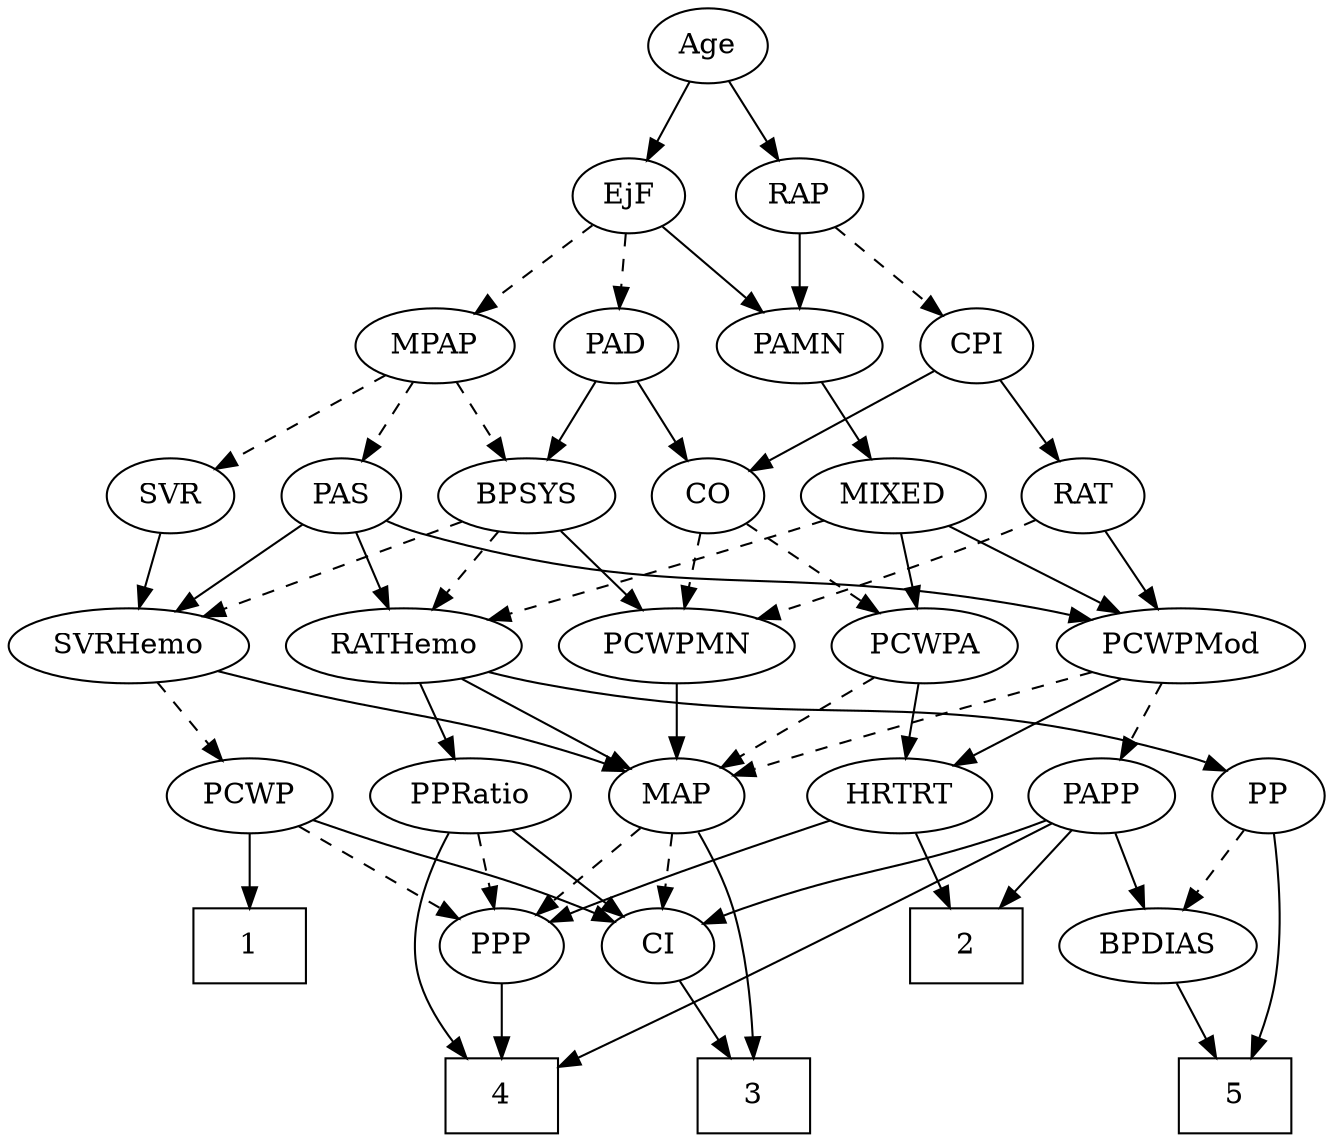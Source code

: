strict digraph {
	graph [bb="0,0,557.64,540"];
	node [label="\N"];
	1	[height=0.5,
		pos="49.046,90",
		shape=box,
		width=0.75];
	2	[height=0.5,
		pos="379.05,90",
		shape=box,
		width=0.75];
	3	[height=0.5,
		pos="277.05,18",
		shape=box,
		width=0.75];
	4	[height=0.5,
		pos="159.05,18",
		shape=box,
		width=0.75];
	5	[height=0.5,
		pos="501.05,18",
		shape=box,
		width=0.75];
	Age	[height=0.5,
		pos="252.05,522",
		width=0.75];
	EjF	[height=0.5,
		pos="216.05,450",
		width=0.75];
	Age -> EjF	[pos="e,224.35,467.15 243.7,504.76 239.33,496.28 233.9,485.71 229,476.2",
		style=solid];
	RAP	[height=0.5,
		pos="294.05,450",
		width=0.77632];
	Age -> RAP	[pos="e,284.26,467.31 261.58,505.12 266.71,496.56 273.17,485.8 278.97,476.13",
		style=solid];
	MPAP	[height=0.5,
		pos="122.05,378",
		width=0.97491];
	EjF -> MPAP	[pos="e,141.26,393.31 198.36,435.83 184.63,425.61 165.34,411.24 149.59,399.51",
		style=dashed];
	PAD	[height=0.5,
		pos="211.05,378",
		width=0.79437];
	EjF -> PAD	[pos="e,212.27,396.1 214.81,431.7 214.26,423.98 213.6,414.71 212.98,406.11",
		style=dashed];
	PAMN	[height=0.5,
		pos="294.05,378",
		width=1.011];
	EjF -> PAMN	[pos="e,277.32,394.01 231.46,435.17 242.31,425.43 257.07,412.19 269.53,401.01",
		style=solid];
	RAP -> PAMN	[pos="e,294.05,396.1 294.05,431.7 294.05,423.98 294.05,414.71 294.05,406.11",
		style=solid];
	CPI	[height=0.5,
		pos="380.05,378",
		width=0.75];
	RAP -> CPI	[pos="e,363.51,392.46 310.63,435.5 323.36,425.14 341.13,410.67 355.51,398.97",
		style=dashed];
	MIXED	[height=0.5,
		pos="294.05,306",
		width=1.1193];
	RATHemo	[height=0.5,
		pos="167.05,234",
		width=1.3721];
	MIXED -> RATHemo	[pos="e,193.21,249.42 269.56,291.5 250.39,280.94 223.46,266.1 202.02,254.28",
		style=dashed];
	PCWPMod	[height=0.5,
		pos="286.05,234",
		width=1.4443];
	MIXED -> PCWPMod	[pos="e,288,252.1 292.07,287.7 291.19,279.98 290.13,270.71 289.14,262.11",
		style=solid];
	PCWPA	[height=0.5,
		pos="516.05,234",
		width=1.1555];
	MIXED -> PCWPA	[pos="e,484.27,245.77 324.92,294.29 331.24,292.16 337.84,289.98 344.05,288 397.5,270.97 411.54,268.87 465.05,252 468.16,251.02 471.38,\
249.99 474.61,248.94",
		style=solid];
	BPSYS	[height=0.5,
		pos="198.05,306",
		width=1.0471];
	MPAP -> BPSYS	[pos="e,181.32,322.4 138.54,361.81 148.82,352.34 162.25,339.97 173.74,329.39",
		style=dashed];
	PAS	[height=0.5,
		pos="115.05,306",
		width=0.75];
	MPAP -> PAS	[pos="e,116.76,324.1 120.32,359.7 119.54,351.98 118.62,342.71 117.76,334.11",
		style=dashed];
	SVR	[height=0.5,
		pos="42.046,306",
		width=0.77632];
	MPAP -> SVR	[pos="e,57.899,320.87 105.08,362.15 93.642,352.15 78.392,338.8 65.758,327.75",
		style=dashed];
	BPSYS -> RATHemo	[pos="e,174.7,252.28 190.54,288.05 187.01,280.09 182.73,270.41 178.79,261.51",
		style=dashed];
	PCWPMN	[height=0.5,
		pos="406.05,234",
		width=1.3902];
	BPSYS -> PCWPMN	[pos="e,369.82,246.59 227.08,294.35 233.01,292.21 239.22,290.01 245.05,288 283.74,274.64 327.92,260.15 360.2,249.7",
		style=solid];
	SVRHemo	[height=0.5,
		pos="50.046,234",
		width=1.3902];
	BPSYS -> SVRHemo	[pos="e,79.076,248.73 172.27,292.81 149.11,281.85 114.78,265.62 88.401,253.14",
		style=dashed];
	PAD -> BPSYS	[pos="e,201.25,324.28 207.9,360.05 206.47,352.35 204.74,343.03 203.13,334.36",
		style=solid];
	CO	[height=0.5,
		pos="452.05,306",
		width=0.75];
	PAD -> CO	[pos="e,431.44,317.72 232.84,366.32 238.07,364.02 243.69,361.75 249.05,360 321.2,336.37 344.14,348.37 416.05,324 417.96,323.35 419.91,\
322.63 421.85,321.86",
		style=solid];
	CO -> PCWPA	[pos="e,501.15,251.29 465.62,290.15 473.92,281.07 484.74,269.24 494.22,258.87",
		style=dashed];
	CO -> PCWPMN	[pos="e,417.08,251.8 441.61,289.12 436.01,280.59 428.97,269.89 422.64,260.25",
		style=dashed];
	PAS -> RATHemo	[pos="e,154.81,251.47 126.59,289.46 133.07,280.74 141.3,269.65 148.65,259.76",
		style=solid];
	PAS -> PCWPMod	[pos="e,251.95,247.66 136.26,294.69 141.09,292.43 146.22,290.08 151.05,288 181.31,274.93 215.93,261.37 242.53,251.23",
		style=solid];
	PAS -> SVRHemo	[pos="e,65.172,251.29 101.26,290.15 92.827,281.07 81.843,269.24 72.21,258.87",
		style=solid];
	PAMN -> MIXED	[pos="e,294.05,324.1 294.05,359.7 294.05,351.98 294.05,342.71 294.05,334.11",
		style=solid];
	MAP	[height=0.5,
		pos="231.05,162",
		width=0.84854];
	RATHemo -> MAP	[pos="e,217.16,178.19 181.89,216.76 190.36,207.5 201.12,195.73 210.4,185.58",
		style=solid];
	PP	[height=0.5,
		pos="485.05,162",
		width=0.75];
	RATHemo -> PP	[pos="e,464.5,173.91 203.37,221.59 210.51,219.57 217.98,217.6 225.05,216 323.4,193.78 352.72,209.82 449.05,180 450.98,179.4 452.94,178.72 \
454.89,177.98",
		style=solid];
	PPRatio	[height=0.5,
		pos="143.05,162",
		width=1.1013];
	RATHemo -> PPRatio	[pos="e,148.97,180.28 161.24,216.05 158.53,208.18 155.26,198.62 152.23,189.79",
		style=solid];
	CPI -> CO	[pos="e,437.25,321.38 394.62,362.83 404.8,352.94 418.57,339.55 430.08,328.36",
		style=solid];
	RAT	[height=0.5,
		pos="380.05,306",
		width=0.75827];
	CPI -> RAT	[pos="e,380.05,324.1 380.05,359.7 380.05,351.98 380.05,342.71 380.05,334.11",
		style=solid];
	RAT -> PCWPMod	[pos="e,306.93,250.55 362.36,291.83 349.08,281.94 330.6,268.18 315.15,256.67",
		style=solid];
	RAT -> PCWPMN	[pos="e,399.75,251.96 386.21,288.41 389.21,280.34 392.89,270.43 396.26,261.35",
		style=dashed];
	SVR -> SVRHemo	[pos="e,48.091,252.1 44.023,287.7 44.905,279.98 45.964,270.71 46.947,262.11",
		style=solid];
	PCWPMod -> MAP	[pos="e,243.23,178.51 273.01,216.41 266.03,207.53 257.32,196.44 249.64,186.67",
		style=dashed];
	PAPP	[height=0.5,
		pos="408.05,162",
		width=0.88464];
	PCWPMod -> PAPP	[pos="e,386.58,175.32 311.62,218.33 330.89,207.27 357.37,192.07 377.71,180.4",
		style=dashed];
	HRTRT	[height=0.5,
		pos="319.05,162",
		width=1.1013];
	PCWPMod -> HRTRT	[pos="e,311.13,179.79 294.03,216.05 297.84,207.97 302.49,198.12 306.74,189.11",
		style=solid];
	PCWPA -> MAP	[pos="e,254.23,174.14 484.96,221.88 478.43,219.75 471.55,217.68 465.05,216 379.7,194.01 354.32,205.78 270.05,180 267.92,179.35 265.76,\
178.62 263.6,177.83",
		style=dashed];
	PCWPA -> HRTRT	[pos="e,349.47,173.81 484.83,221.91 450.77,209.81 396.15,190.4 358.98,177.19",
		style=solid];
	PCWPMN -> MAP	[pos="e,254.91,173.58 372.64,220.4 345.02,209.89 304.83,194.35 270.05,180 268.2,179.24 266.31,178.45 264.41,177.65",
		style=solid];
	SVRHemo -> MAP	[pos="e,207.21,173.63 84.388,220.77 113.27,210.34 155.57,194.74 192.05,180 193.89,179.25 195.79,178.47 197.69,177.68",
		style=solid];
	PCWP	[height=0.5,
		pos="50.046,162",
		width=0.97491];
	SVRHemo -> PCWP	[pos="e,50.046,180.1 50.046,215.7 50.046,207.98 50.046,198.71 50.046,190.11",
		style=dashed];
	BPDIAS	[height=0.5,
		pos="466.05,90",
		width=1.1735];
	BPDIAS -> 5	[pos="e,492.41,36.275 474.52,72.055 478.54,64.007 483.44,54.205 487.93,45.226",
		style=solid];
	MAP -> 3	[pos="e,277.53,36.292 244.62,145.43 252.54,135.43 261.95,121.77 267.05,108 274.36,88.222 276.73,64.422 277.34,46.411",
		style=solid];
	PPP	[height=0.5,
		pos="159.05,90",
		width=0.75];
	MAP -> PPP	[pos="e,173.8,105.35 215.78,146.15 205.71,136.37 192.38,123.4 181.16,112.5",
		style=dashed];
	CI	[height=0.5,
		pos="231.05,90",
		width=0.75];
	MAP -> CI	[pos="e,231.05,108.1 231.05,143.7 231.05,135.98 231.05,126.71 231.05,118.11",
		style=dashed];
	PP -> 5	[pos="e,508.69,36.277 497.29,145.82 504.6,135.75 513.18,121.88 517.05,108 522.78,87.424 517.9,63.58 512.07,45.754",
		style=solid];
	PP -> BPDIAS	[pos="e,470.73,108.28 480.45,144.05 478.33,136.26 475.77,126.82 473.4,118.08",
		style=dashed];
	PPP -> 4	[pos="e,159.05,36.104 159.05,71.697 159.05,63.983 159.05,54.712 159.05,46.112",
		style=solid];
	PPRatio -> 4	[pos="e,143.44,36.226 134.2,144.4 125.77,126.37 115.41,96.825 123.05,72 126.05,62.215 131.55,52.616 137.36,44.334",
		style=solid];
	PPRatio -> PPP	[pos="e,155.1,108.28 146.92,144.05 148.7,136.26 150.86,126.82 152.86,118.08",
		style=dashed];
	PPRatio -> CI	[pos="e,214.36,104.27 162.14,145.81 175.03,135.55 192.18,121.91 206.14,110.81",
		style=solid];
	PCWP -> 1	[pos="e,49.29,108.1 49.798,143.7 49.688,135.98 49.556,126.71 49.433,118.11",
		style=solid];
	PCWP -> PPP	[pos="e,140.28,103.05 71.062,147.5 88.365,136.39 113.02,120.56 131.83,108.48",
		style=dashed];
	PCWP -> CI	[pos="e,209.88,101.42 76.995,150.46 82.619,148.3 88.518,146.05 94.046,144 138.72,127.41 151,126.2 195.05,108 196.87,107.25 198.73,106.45 \
200.6,105.63",
		style=solid];
	CI -> 3	[pos="e,265.68,36.292 241.48,73.116 247,64.716 253.92,54.196 260.18,44.671",
		style=solid];
	PAPP -> 2	[pos="e,386.27,108.45 401.17,144.41 397.88,136.45 393.84,126.72 390.13,117.76",
		style=solid];
	PAPP -> 4	[pos="e,186.08,31.288 388.37,147.64 361.49,129.6 311.52,96.855 267.05,72 243.65,58.923 216.56,45.636 195.37,35.638",
		style=solid];
	PAPP -> BPDIAS	[pos="e,452.4,107.47 420.92,145.46 428.22,136.65 437.52,125.43 445.78,115.46",
		style=solid];
	PAPP -> CI	[pos="e,253.55,100.49 383.58,150.4 378.46,148.24 373.09,146.02 368.05,144 325.73,127.08 314.43,124.73 272.05,108 269.13,106.85 266.1,105.63 \
263.08,104.41",
		style=solid];
	HRTRT -> 2	[pos="e,364.37,108.12 332.96,144.76 340.32,136.18 349.51,125.46 357.74,115.86",
		style=solid];
	HRTRT -> PPP	[pos="e,180.31,101.2 290.84,149.3 265.63,138.75 227.72,122.69 195.05,108 193.25,107.19 191.41,106.35 189.55,105.5",
		style=solid];
}
